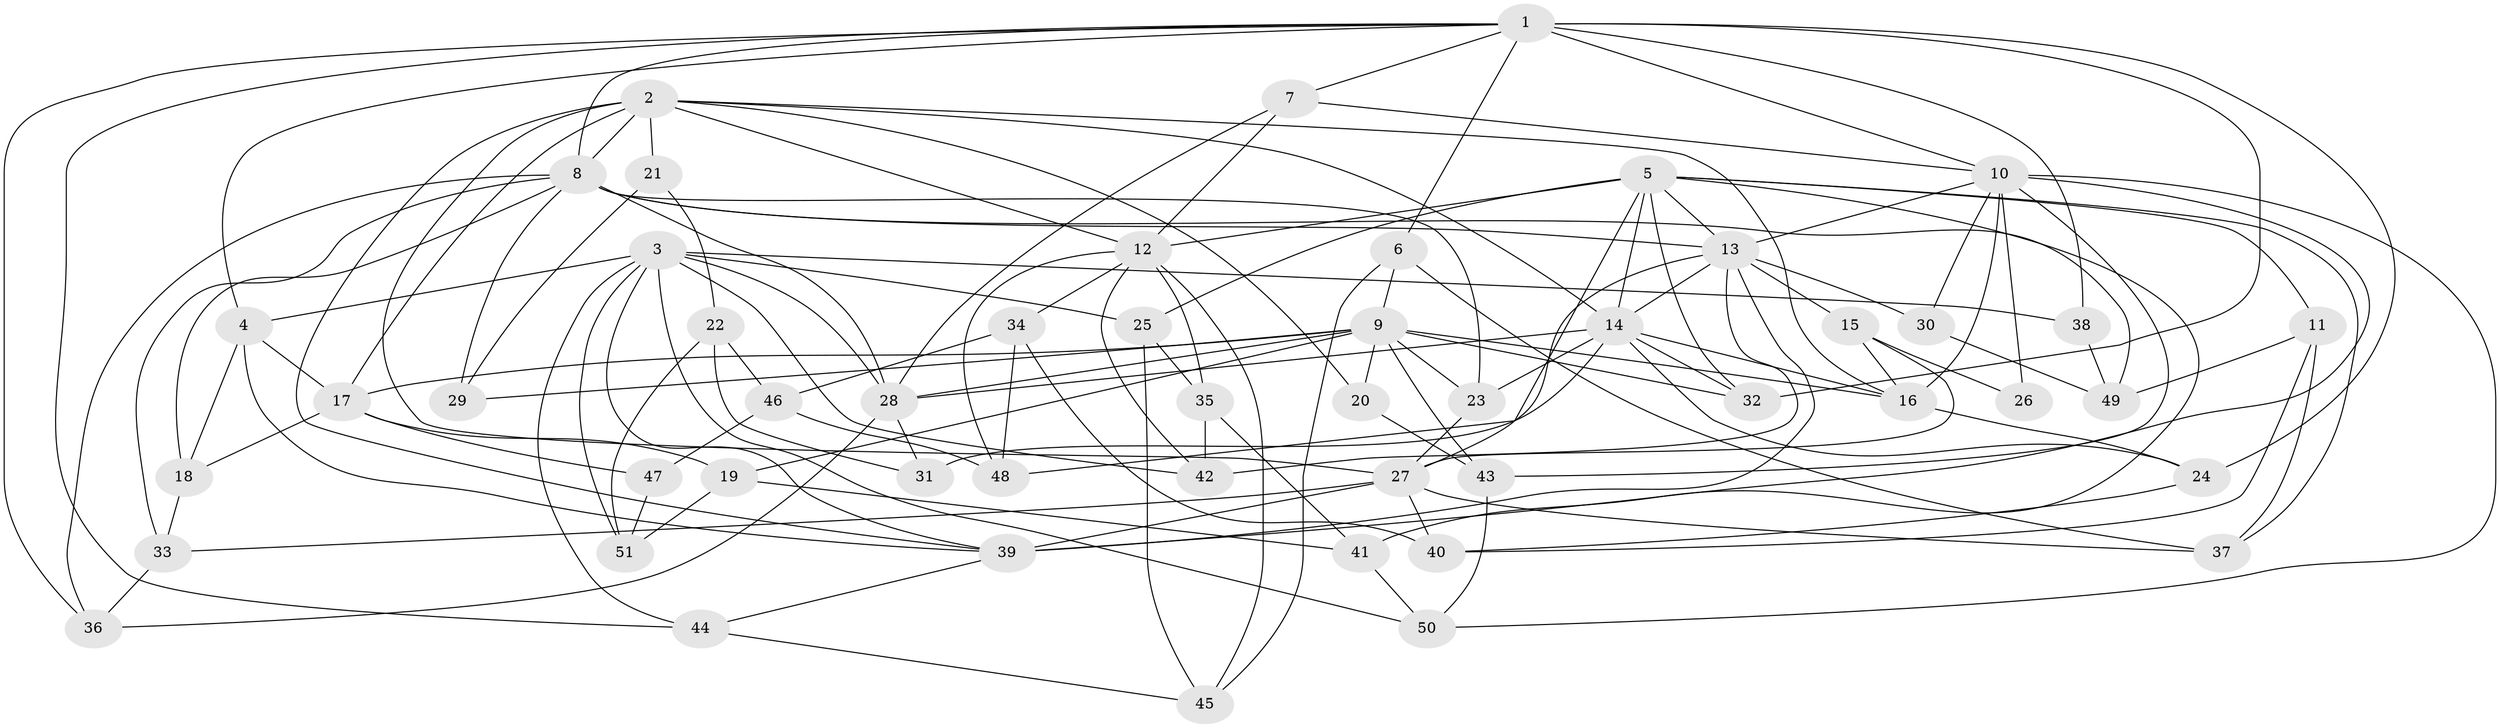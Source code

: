 // original degree distribution, {4: 1.0}
// Generated by graph-tools (version 1.1) at 2025/37/03/09/25 02:37:55]
// undirected, 51 vertices, 131 edges
graph export_dot {
graph [start="1"]
  node [color=gray90,style=filled];
  1;
  2;
  3;
  4;
  5;
  6;
  7;
  8;
  9;
  10;
  11;
  12;
  13;
  14;
  15;
  16;
  17;
  18;
  19;
  20;
  21;
  22;
  23;
  24;
  25;
  26;
  27;
  28;
  29;
  30;
  31;
  32;
  33;
  34;
  35;
  36;
  37;
  38;
  39;
  40;
  41;
  42;
  43;
  44;
  45;
  46;
  47;
  48;
  49;
  50;
  51;
  1 -- 4 [weight=1.0];
  1 -- 6 [weight=1.0];
  1 -- 7 [weight=1.0];
  1 -- 8 [weight=1.0];
  1 -- 10 [weight=1.0];
  1 -- 24 [weight=1.0];
  1 -- 32 [weight=1.0];
  1 -- 36 [weight=1.0];
  1 -- 38 [weight=1.0];
  1 -- 44 [weight=1.0];
  2 -- 8 [weight=1.0];
  2 -- 12 [weight=1.0];
  2 -- 14 [weight=1.0];
  2 -- 16 [weight=1.0];
  2 -- 17 [weight=1.0];
  2 -- 20 [weight=1.0];
  2 -- 21 [weight=2.0];
  2 -- 27 [weight=3.0];
  2 -- 39 [weight=1.0];
  3 -- 4 [weight=2.0];
  3 -- 25 [weight=1.0];
  3 -- 28 [weight=2.0];
  3 -- 38 [weight=2.0];
  3 -- 39 [weight=1.0];
  3 -- 42 [weight=1.0];
  3 -- 44 [weight=1.0];
  3 -- 50 [weight=1.0];
  3 -- 51 [weight=1.0];
  4 -- 17 [weight=2.0];
  4 -- 18 [weight=1.0];
  4 -- 39 [weight=2.0];
  5 -- 11 [weight=1.0];
  5 -- 12 [weight=1.0];
  5 -- 13 [weight=1.0];
  5 -- 14 [weight=2.0];
  5 -- 25 [weight=1.0];
  5 -- 27 [weight=1.0];
  5 -- 32 [weight=1.0];
  5 -- 37 [weight=1.0];
  5 -- 41 [weight=1.0];
  6 -- 9 [weight=1.0];
  6 -- 37 [weight=1.0];
  6 -- 45 [weight=1.0];
  7 -- 10 [weight=1.0];
  7 -- 12 [weight=1.0];
  7 -- 28 [weight=1.0];
  8 -- 13 [weight=2.0];
  8 -- 18 [weight=1.0];
  8 -- 23 [weight=1.0];
  8 -- 28 [weight=1.0];
  8 -- 29 [weight=2.0];
  8 -- 33 [weight=1.0];
  8 -- 36 [weight=1.0];
  8 -- 49 [weight=1.0];
  9 -- 16 [weight=2.0];
  9 -- 17 [weight=1.0];
  9 -- 19 [weight=1.0];
  9 -- 20 [weight=2.0];
  9 -- 23 [weight=1.0];
  9 -- 28 [weight=1.0];
  9 -- 29 [weight=1.0];
  9 -- 32 [weight=1.0];
  9 -- 43 [weight=1.0];
  10 -- 13 [weight=1.0];
  10 -- 16 [weight=1.0];
  10 -- 26 [weight=3.0];
  10 -- 30 [weight=2.0];
  10 -- 39 [weight=1.0];
  10 -- 43 [weight=1.0];
  10 -- 50 [weight=1.0];
  11 -- 37 [weight=1.0];
  11 -- 40 [weight=1.0];
  11 -- 49 [weight=1.0];
  12 -- 34 [weight=1.0];
  12 -- 35 [weight=1.0];
  12 -- 42 [weight=1.0];
  12 -- 45 [weight=1.0];
  12 -- 48 [weight=1.0];
  13 -- 14 [weight=1.0];
  13 -- 15 [weight=1.0];
  13 -- 30 [weight=1.0];
  13 -- 39 [weight=1.0];
  13 -- 42 [weight=1.0];
  13 -- 48 [weight=1.0];
  14 -- 16 [weight=2.0];
  14 -- 23 [weight=1.0];
  14 -- 24 [weight=1.0];
  14 -- 28 [weight=1.0];
  14 -- 31 [weight=2.0];
  14 -- 32 [weight=1.0];
  15 -- 16 [weight=1.0];
  15 -- 26 [weight=1.0];
  15 -- 27 [weight=1.0];
  16 -- 24 [weight=1.0];
  17 -- 18 [weight=1.0];
  17 -- 19 [weight=1.0];
  17 -- 47 [weight=2.0];
  18 -- 33 [weight=1.0];
  19 -- 41 [weight=1.0];
  19 -- 51 [weight=1.0];
  20 -- 43 [weight=1.0];
  21 -- 22 [weight=1.0];
  21 -- 29 [weight=1.0];
  22 -- 31 [weight=1.0];
  22 -- 46 [weight=1.0];
  22 -- 51 [weight=1.0];
  23 -- 27 [weight=1.0];
  24 -- 40 [weight=1.0];
  25 -- 35 [weight=1.0];
  25 -- 45 [weight=1.0];
  27 -- 33 [weight=1.0];
  27 -- 37 [weight=1.0];
  27 -- 39 [weight=3.0];
  27 -- 40 [weight=1.0];
  28 -- 31 [weight=1.0];
  28 -- 36 [weight=1.0];
  30 -- 49 [weight=1.0];
  33 -- 36 [weight=1.0];
  34 -- 40 [weight=1.0];
  34 -- 46 [weight=1.0];
  34 -- 48 [weight=1.0];
  35 -- 41 [weight=1.0];
  35 -- 42 [weight=1.0];
  38 -- 49 [weight=1.0];
  39 -- 44 [weight=1.0];
  41 -- 50 [weight=1.0];
  43 -- 50 [weight=1.0];
  44 -- 45 [weight=1.0];
  46 -- 47 [weight=1.0];
  46 -- 48 [weight=1.0];
  47 -- 51 [weight=1.0];
}
